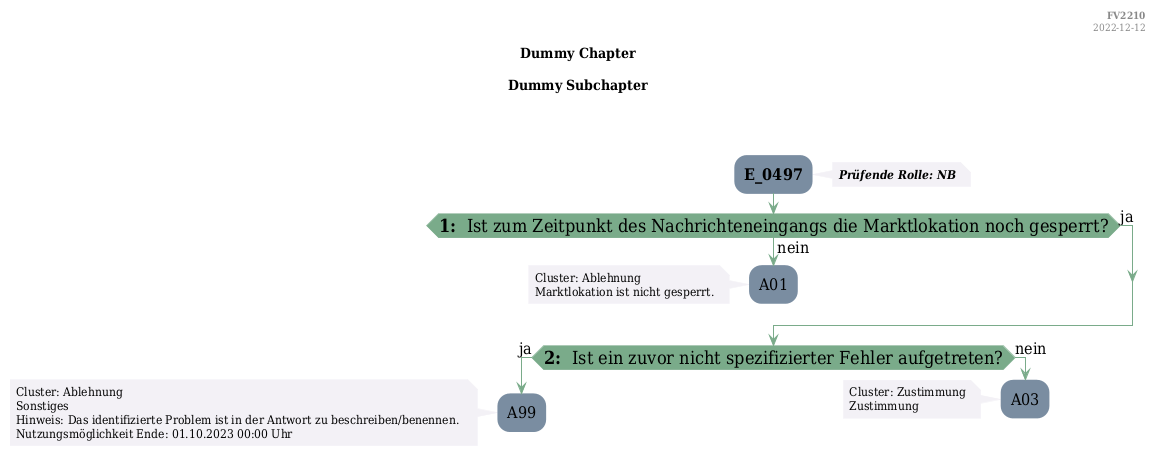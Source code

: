 @startuml
skinparam Shadowing false
skinparam NoteBorderColor #f3f1f6
skinparam NoteBackgroundColor #f3f1f6
skinparam NoteFontSize 12
skinparam ActivityBorderColor none
skinparam ActivityBackgroundColor #7a8da1
skinparam ActivityFontSize 16
skinparam ArrowColor #7aab8a
skinparam ArrowFontSize 16
skinparam ActivityDiamondBackgroundColor #7aab8a
skinparam ActivityDiamondBorderColor #7aab8a
skinparam ActivityDiamondFontSize 18
skinparam defaultFontName DejaVu Serif Condensed
skinparam ActivityEndColor #669580

header
<b>FV2210
2022-12-12
endheader

title
Dummy Chapter

Dummy Subchapter



end title
:<b>E_0497</b>;
note right
<b><i>Prüfende Rolle: NB
end note

if (<b>1: </b> Ist zum Zeitpunkt des Nachrichteneingangs die Marktlokation noch gesperrt?) then (ja)
else (nein)
    :A01;
    note left
        Cluster: Ablehnung
        Marktlokation ist nicht gesperrt.
    endnote
    kill;
endif
if (<b>2: </b> Ist ein zuvor nicht spezifizierter Fehler aufgetreten?) then (ja)
    :A99;
    note left
        Cluster: Ablehnung
        Sonstiges
        Hinweis: Das identifizierte Problem ist in der Antwort zu beschreiben/benennen. 
        Nutzungsmöglichkeit Ende: 01.10.2023 00:00 Uhr
    endnote
    kill;
else (nein)
    :A03;
    note left
        Cluster: Zustimmung
        Zustimmung
    endnote
    kill;
endif

@enduml
